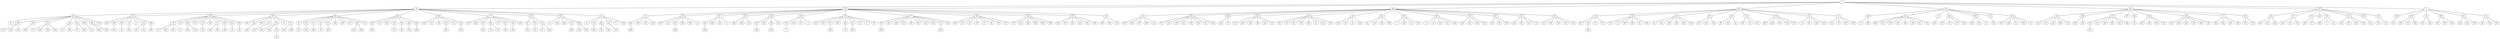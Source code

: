 graph arbol_BFS_G_1 {
    1;
    23;
    134;
    409;
    457;
    216;
    393;
    315;
    5;
    291;
    49;
    156;
    267;
    288;
    440;
    248;
    177;
    215;
    319;
    114;
    15;
    48;
    87;
    227;
    424;
    103;
    105;
    277;
    194;
    332;
    167;
    141;
    121;
    459;
    468;
    220;
    240;
    29;
    231;
    233;
    497;
    355;
    207;
    191;
    69;
    314;
    46;
    60;
    472;
    201;
    143;
    379;
    61;
    91;
    226;
    64;
    37;
    260;
    408;
    413;
    102;
    32;
    486;
    273;
    357;
    469;
    336;
    250;
    9;
    316;
    161;
    317;
    351;
    228;
    129;
    40;
    205;
    241;
    450;
    270;
    81;
    395;
    430;
    172;
    51;
    265;
    243;
    165;
    214;
    435;
    500;
    466;
    420;
    494;
    296;
    399;
    155;
    17;
    310;
    388;
    78;
    374;
    258;
    474;
    174;
    398;
    71;
    203;
    242;
    390;
    238;
    192;
    394;
    211;
    234;
    30;
    36;
    93;
    391;
    42;
    83;
    375;
    185;
    439;
    473;
    287;
    55;
    279;
    44;
    263;
    119;
    385;
    485;
    402;
    128;
    170;
    142;
    415;
    110;
    118;
    104;
    383;
    476;
    442;
    137;
    247;
    164;
    218;
    84;
    272;
    212;
    21;
    186;
    280;
    471;
    496;
    8;
    223;
    462;
    221;
    77;
    338;
    286;
    295;
    190;
    254;
    449;
    333;
    432;
    262;
    308;
    10;
    426;
    498;
    158;
    11;
    264;
    406;
    131;
    187;
    397;
    239;
    261;
    363;
    320;
    117;
    2;
    195;
    138;
    217;
    484;
    284;
    92;
    74;
    6;
    95;
    358;
    361;
    168;
    135;
    100;
    447;
    324;
    293;
    13;
    322;
    384;
    18;
    50;
    125;
    27;
    89;
    99;
    176;
    115;
    433;
    224;
    389;
    454;
    289;
    325;
    353;
    452;
    410;
    251;
    166;
    266;
    458;
    197;
    386;
    493;
    80;
    499;
    123;
    437;
    132;
    339;
    362;
    418;
    328;
    65;
    492;
    198;
    70;
    370;
    188;
    180;
    259;
    162;
    45;
    347;
    94;
    88;
    303;
    482;
    31;
    423;
    246;
    422;
    38;
    19;
    428;
    53;
    116;
    438;
    249;
    7;
    329;
    25;
    451;
    73;
    14;
    59;
    127;
    229;
    146;
    235;
    290;
    467;
    130;
    56;
    169;
    346;
    387;
    210;
    76;
    147;
    487;
    342;
    184;
    152;
    407;
    145;
    111;
    377;
    373;
    72;
    305;
    196;
    24;
    464;
    63;
    323;
    140;
    150;
    443;
    444;
    101;
    436;
    109;
    98;
    341;
    22;
    236;
    85;
    417;
    285;
    326;
    448;
    334;
    475;
    12;
    297;
    189;
    445;
    112;
    34;
    478;
    359;
    75;
    200;
    268;
    257;
    163;
    343;
    202;
    160;
    82;
    311;
    364;
    275;
    151;
    175;
    230;
    199;
    453;
    47;
    419;
    302;
    206;
    371;
    456;
    52;
    136;
    113;
    126;
    396;
    179;
    309;
    122;
    421;
    157;
    300;
    465;
    441;
    480;
    96;
    382;
    144;
    294;
    237;
    431;
    209;
    495;
    159;
    489;
    90;
    354;
    400;
    365;
    446;
    213;
    153;
    366;
    381;
    429;
    356;
    107;
    183;
    348;
    477;
    299;
    4;
    43;
    414;
    372;
    276;
    149;
    411;
    274;
    181;
    133;
    330;
    58;
    204;
    301;
    245;
    340;
    307;
    405;
    222;
    124;
    283;
    148;
    470;
    335;
    154;
    139;
    306;
    481;
    171;
    483;
    282;
    392;
    54;
    252;
    67;
    255;
    35;
    349;
    244;
    461;
    26;
    232;
    62;
    312;
    368;
    86;
    460;
    350;
    57;
    404;
    318;
    178;
    298;
    253;
    403;
    16;
    28;
    225;
    120;
    360;
    352;
    321;
    304;
    269;
    271;
    345;
    463;
    97;
    491;
    455;
    490;
    416;
    313;
    68;
    378;
    256;
    281;
    344;
    427;
    173;
    66;
    434;
    401;
    79;
    331;
    41;
    219;
    479;
    376;
    367;
    380;
    39;
    193;
    337;
    488;
    369;
    106;
    182;
    278;
    3;
    425;
    33;
    292;
    208;
    412;
    108;
    327;
    20;
    1 -- 23;
    1 -- 134;
    1 -- 409;
    1 -- 457;
    1 -- 216;
    1 -- 393;
    1 -- 315;
    1 -- 5;
    23 -- 291;
    23 -- 49;
    23 -- 156;
    23 -- 267;
    23 -- 288;
    23 -- 440;
    23 -- 248;
    23 -- 177;
    23 -- 215;
    23 -- 319;
    23 -- 114;
    134 -- 15;
    134 -- 48;
    134 -- 87;
    134 -- 227;
    134 -- 424;
    134 -- 103;
    134 -- 105;
    134 -- 277;
    134 -- 194;
    134 -- 332;
    134 -- 167;
    134 -- 141;
    409 -- 121;
    409 -- 459;
    409 -- 468;
    409 -- 220;
    409 -- 240;
    409 -- 29;
    409 -- 231;
    409 -- 233;
    409 -- 497;
    409 -- 355;
    409 -- 207;
    409 -- 191;
    409 -- 69;
    457 -- 314;
    457 -- 46;
    457 -- 60;
    457 -- 472;
    457 -- 201;
    457 -- 143;
    457 -- 379;
    457 -- 61;
    457 -- 91;
    216 -- 226;
    216 -- 64;
    216 -- 37;
    216 -- 260;
    216 -- 408;
    216 -- 413;
    216 -- 102;
    393 -- 32;
    393 -- 486;
    393 -- 273;
    393 -- 357;
    393 -- 469;
    393 -- 336;
    393 -- 250;
    393 -- 9;
    393 -- 316;
    315 -- 161;
    315 -- 317;
    315 -- 351;
    315 -- 228;
    315 -- 129;
    315 -- 40;
    315 -- 205;
    315 -- 241;
    5 -- 450;
    5 -- 270;
    5 -- 81;
    5 -- 395;
    5 -- 430;
    5 -- 172;
    291 -- 51;
    291 -- 265;
    291 -- 243;
    291 -- 165;
    291 -- 214;
    291 -- 435;
    291 -- 500;
    291 -- 466;
    291 -- 420;
    49 -- 494;
    49 -- 296;
    49 -- 399;
    49 -- 155;
    49 -- 17;
    49 -- 310;
    49 -- 388;
    156 -- 78;
    156 -- 374;
    156 -- 258;
    156 -- 474;
    156 -- 174;
    156 -- 398;
    156 -- 71;
    156 -- 203;
    156 -- 242;
    156 -- 390;
    267 -- 238;
    267 -- 192;
    267 -- 394;
    267 -- 211;
    267 -- 234;
    267 -- 30;
    267 -- 36;
    288 -- 93;
    288 -- 391;
    288 -- 42;
    288 -- 83;
    288 -- 375;
    288 -- 185;
    288 -- 439;
    288 -- 473;
    288 -- 287;
    288 -- 55;
    440 -- 279;
    440 -- 44;
    440 -- 263;
    440 -- 119;
    440 -- 385;
    440 -- 485;
    440 -- 402;
    248 -- 128;
    248 -- 170;
    248 -- 142;
    248 -- 415;
    248 -- 110;
    248 -- 118;
    177 -- 104;
    177 -- 383;
    177 -- 476;
    177 -- 442;
    177 -- 137;
    177 -- 247;
    177 -- 164;
    177 -- 218;
    215 -- 84;
    215 -- 272;
    215 -- 212;
    319 -- 21;
    319 -- 186;
    319 -- 280;
    319 -- 471;
    319 -- 496;
    114 -- 8;
    114 -- 223;
    114 -- 462;
    114 -- 221;
    114 -- 77;
    114 -- 338;
    15 -- 286;
    15 -- 295;
    15 -- 190;
    15 -- 254;
    48 -- 449;
    48 -- 333;
    48 -- 432;
    48 -- 262;
    48 -- 308;
    48 -- 10;
    87 -- 426;
    87 -- 498;
    87 -- 158;
    87 -- 11;
    227 -- 264;
    227 -- 406;
    227 -- 131;
    424 -- 187;
    424 -- 397;
    424 -- 239;
    424 -- 261;
    103 -- 363;
    103 -- 320;
    103 -- 117;
    103 -- 2;
    105 -- 195;
    105 -- 138;
    105 -- 217;
    105 -- 484;
    105 -- 284;
    105 -- 92;
    105 -- 74;
    105 -- 6;
    105 -- 95;
    277 -- 358;
    277 -- 361;
    277 -- 168;
    277 -- 135;
    277 -- 100;
    277 -- 447;
    277 -- 324;
    277 -- 293;
    277 -- 13;
    277 -- 322;
    194 -- 384;
    194 -- 18;
    194 -- 50;
    194 -- 125;
    194 -- 27;
    194 -- 89;
    194 -- 99;
    194 -- 176;
    332 -- 115;
    332 -- 433;
    332 -- 224;
    332 -- 389;
    332 -- 454;
    332 -- 289;
    167 -- 325;
    167 -- 353;
    167 -- 452;
    167 -- 410;
    167 -- 251;
    167 -- 166;
    141 -- 266;
    141 -- 458;
    141 -- 197;
    121 -- 386;
    121 -- 493;
    121 -- 80;
    121 -- 499;
    121 -- 123;
    459 -- 437;
    459 -- 132;
    459 -- 339;
    459 -- 362;
    459 -- 418;
    459 -- 328;
    459 -- 65;
    459 -- 492;
    468 -- 198;
    468 -- 70;
    220 -- 370;
    220 -- 188;
    220 -- 180;
    220 -- 259;
    220 -- 162;
    220 -- 45;
    240 -- 347;
    240 -- 94;
    240 -- 88;
    240 -- 303;
    240 -- 482;
    240 -- 31;
    240 -- 423;
    240 -- 246;
    29 -- 422;
    29 -- 38;
    29 -- 19;
    29 -- 428;
    231 -- 53;
    231 -- 116;
    231 -- 438;
    231 -- 249;
    233 -- 7;
    233 -- 329;
    233 -- 25;
    233 -- 451;
    497 -- 73;
    497 -- 14;
    497 -- 59;
    497 -- 127;
    497 -- 229;
    355 -- 146;
    355 -- 235;
    355 -- 290;
    355 -- 467;
    207 -- 130;
    207 -- 56;
    207 -- 169;
    191 -- 346;
    191 -- 387;
    191 -- 210;
    191 -- 76;
    69 -- 147;
    69 -- 487;
    69 -- 342;
    69 -- 184;
    69 -- 152;
    314 -- 407;
    314 -- 145;
    314 -- 111;
    314 -- 377;
    46 -- 373;
    46 -- 72;
    46 -- 305;
    46 -- 196;
    46 -- 24;
    46 -- 464;
    60 -- 63;
    60 -- 323;
    60 -- 140;
    60 -- 150;
    60 -- 443;
    60 -- 444;
    472 -- 101;
    472 -- 436;
    472 -- 109;
    201 -- 98;
    201 -- 341;
    201 -- 22;
    143 -- 236;
    143 -- 85;
    143 -- 417;
    379 -- 285;
    379 -- 326;
    379 -- 448;
    379 -- 334;
    379 -- 475;
    61 -- 12;
    61 -- 297;
    61 -- 189;
    61 -- 445;
    91 -- 112;
    91 -- 34;
    91 -- 478;
    91 -- 359;
    226 -- 75;
    226 -- 200;
    64 -- 268;
    64 -- 257;
    64 -- 163;
    64 -- 343;
    64 -- 202;
    64 -- 160;
    64 -- 82;
    64 -- 311;
    37 -- 364;
    260 -- 275;
    260 -- 151;
    260 -- 175;
    260 -- 230;
    408 -- 199;
    408 -- 453;
    408 -- 47;
    413 -- 419;
    102 -- 302;
    102 -- 206;
    102 -- 371;
    102 -- 456;
    102 -- 52;
    32 -- 136;
    32 -- 113;
    32 -- 126;
    32 -- 396;
    32 -- 179;
    486 -- 309;
    486 -- 122;
    273 -- 421;
    273 -- 157;
    273 -- 300;
    273 -- 465;
    273 -- 441;
    273 -- 480;
    469 -- 96;
    336 -- 382;
    336 -- 144;
    336 -- 294;
    336 -- 237;
    250 -- 431;
    250 -- 209;
    250 -- 495;
    250 -- 159;
    250 -- 489;
    250 -- 90;
    9 -- 354;
    9 -- 400;
    9 -- 365;
    9 -- 446;
    316 -- 213;
    316 -- 153;
    161 -- 366;
    161 -- 381;
    161 -- 429;
    317 -- 356;
    317 -- 107;
    317 -- 183;
    351 -- 348;
    351 -- 477;
    129 -- 299;
    129 -- 4;
    129 -- 43;
    40 -- 414;
    40 -- 372;
    40 -- 276;
    40 -- 149;
    205 -- 411;
    241 -- 274;
    241 -- 181;
    450 -- 133;
    270 -- 330;
    270 -- 58;
    270 -- 204;
    81 -- 301;
    81 -- 245;
    395 -- 340;
    395 -- 307;
    395 -- 405;
    430 -- 222;
    430 -- 124;
    430 -- 283;
    172 -- 148;
    172 -- 470;
    172 -- 335;
    265 -- 154;
    265 -- 139;
    265 -- 306;
    243 -- 481;
    165 -- 171;
    165 -- 483;
    165 -- 282;
    165 -- 392;
    214 -- 54;
    214 -- 252;
    435 -- 67;
    435 -- 255;
    500 -- 35;
    466 -- 349;
    466 -- 244;
    296 -- 461;
    399 -- 26;
    155 -- 232;
    310 -- 62;
    310 -- 312;
    388 -- 368;
    78 -- 86;
    78 -- 460;
    78 -- 350;
    78 -- 57;
    258 -- 404;
    258 -- 318;
    174 -- 178;
    71 -- 298;
    71 -- 253;
    203 -- 403;
    242 -- 16;
    390 -- 28;
    192 -- 225;
    211 -- 120;
    234 -- 360;
    234 -- 352;
    234 -- 321;
    36 -- 304;
    36 -- 269;
    93 -- 271;
    391 -- 345;
    42 -- 463;
    83 -- 97;
    375 -- 491;
    287 -- 455;
    287 -- 490;
    279 -- 416;
    119 -- 313;
    385 -- 68;
    485 -- 378;
    402 -- 256;
    415 -- 281;
    118 -- 344;
    476 -- 427;
    442 -- 173;
    442 -- 66;
    247 -- 434;
    164 -- 401;
    84 -- 79;
    272 -- 331;
    212 -- 41;
    212 -- 219;
    471 -- 479;
    496 -- 376;
    496 -- 367;
    223 -- 380;
    462 -- 39;
    462 -- 193;
    221 -- 337;
    286 -- 488;
    432 -- 369;
    426 -- 106;
    187 -- 182;
    239 -- 278;
    363 -- 3;
    217 -- 425;
    284 -- 33;
    92 -- 292;
    358 -- 208;
    13 -- 412;
    145 -- 108;
    421 -- 327;
    321 -- 20;
}